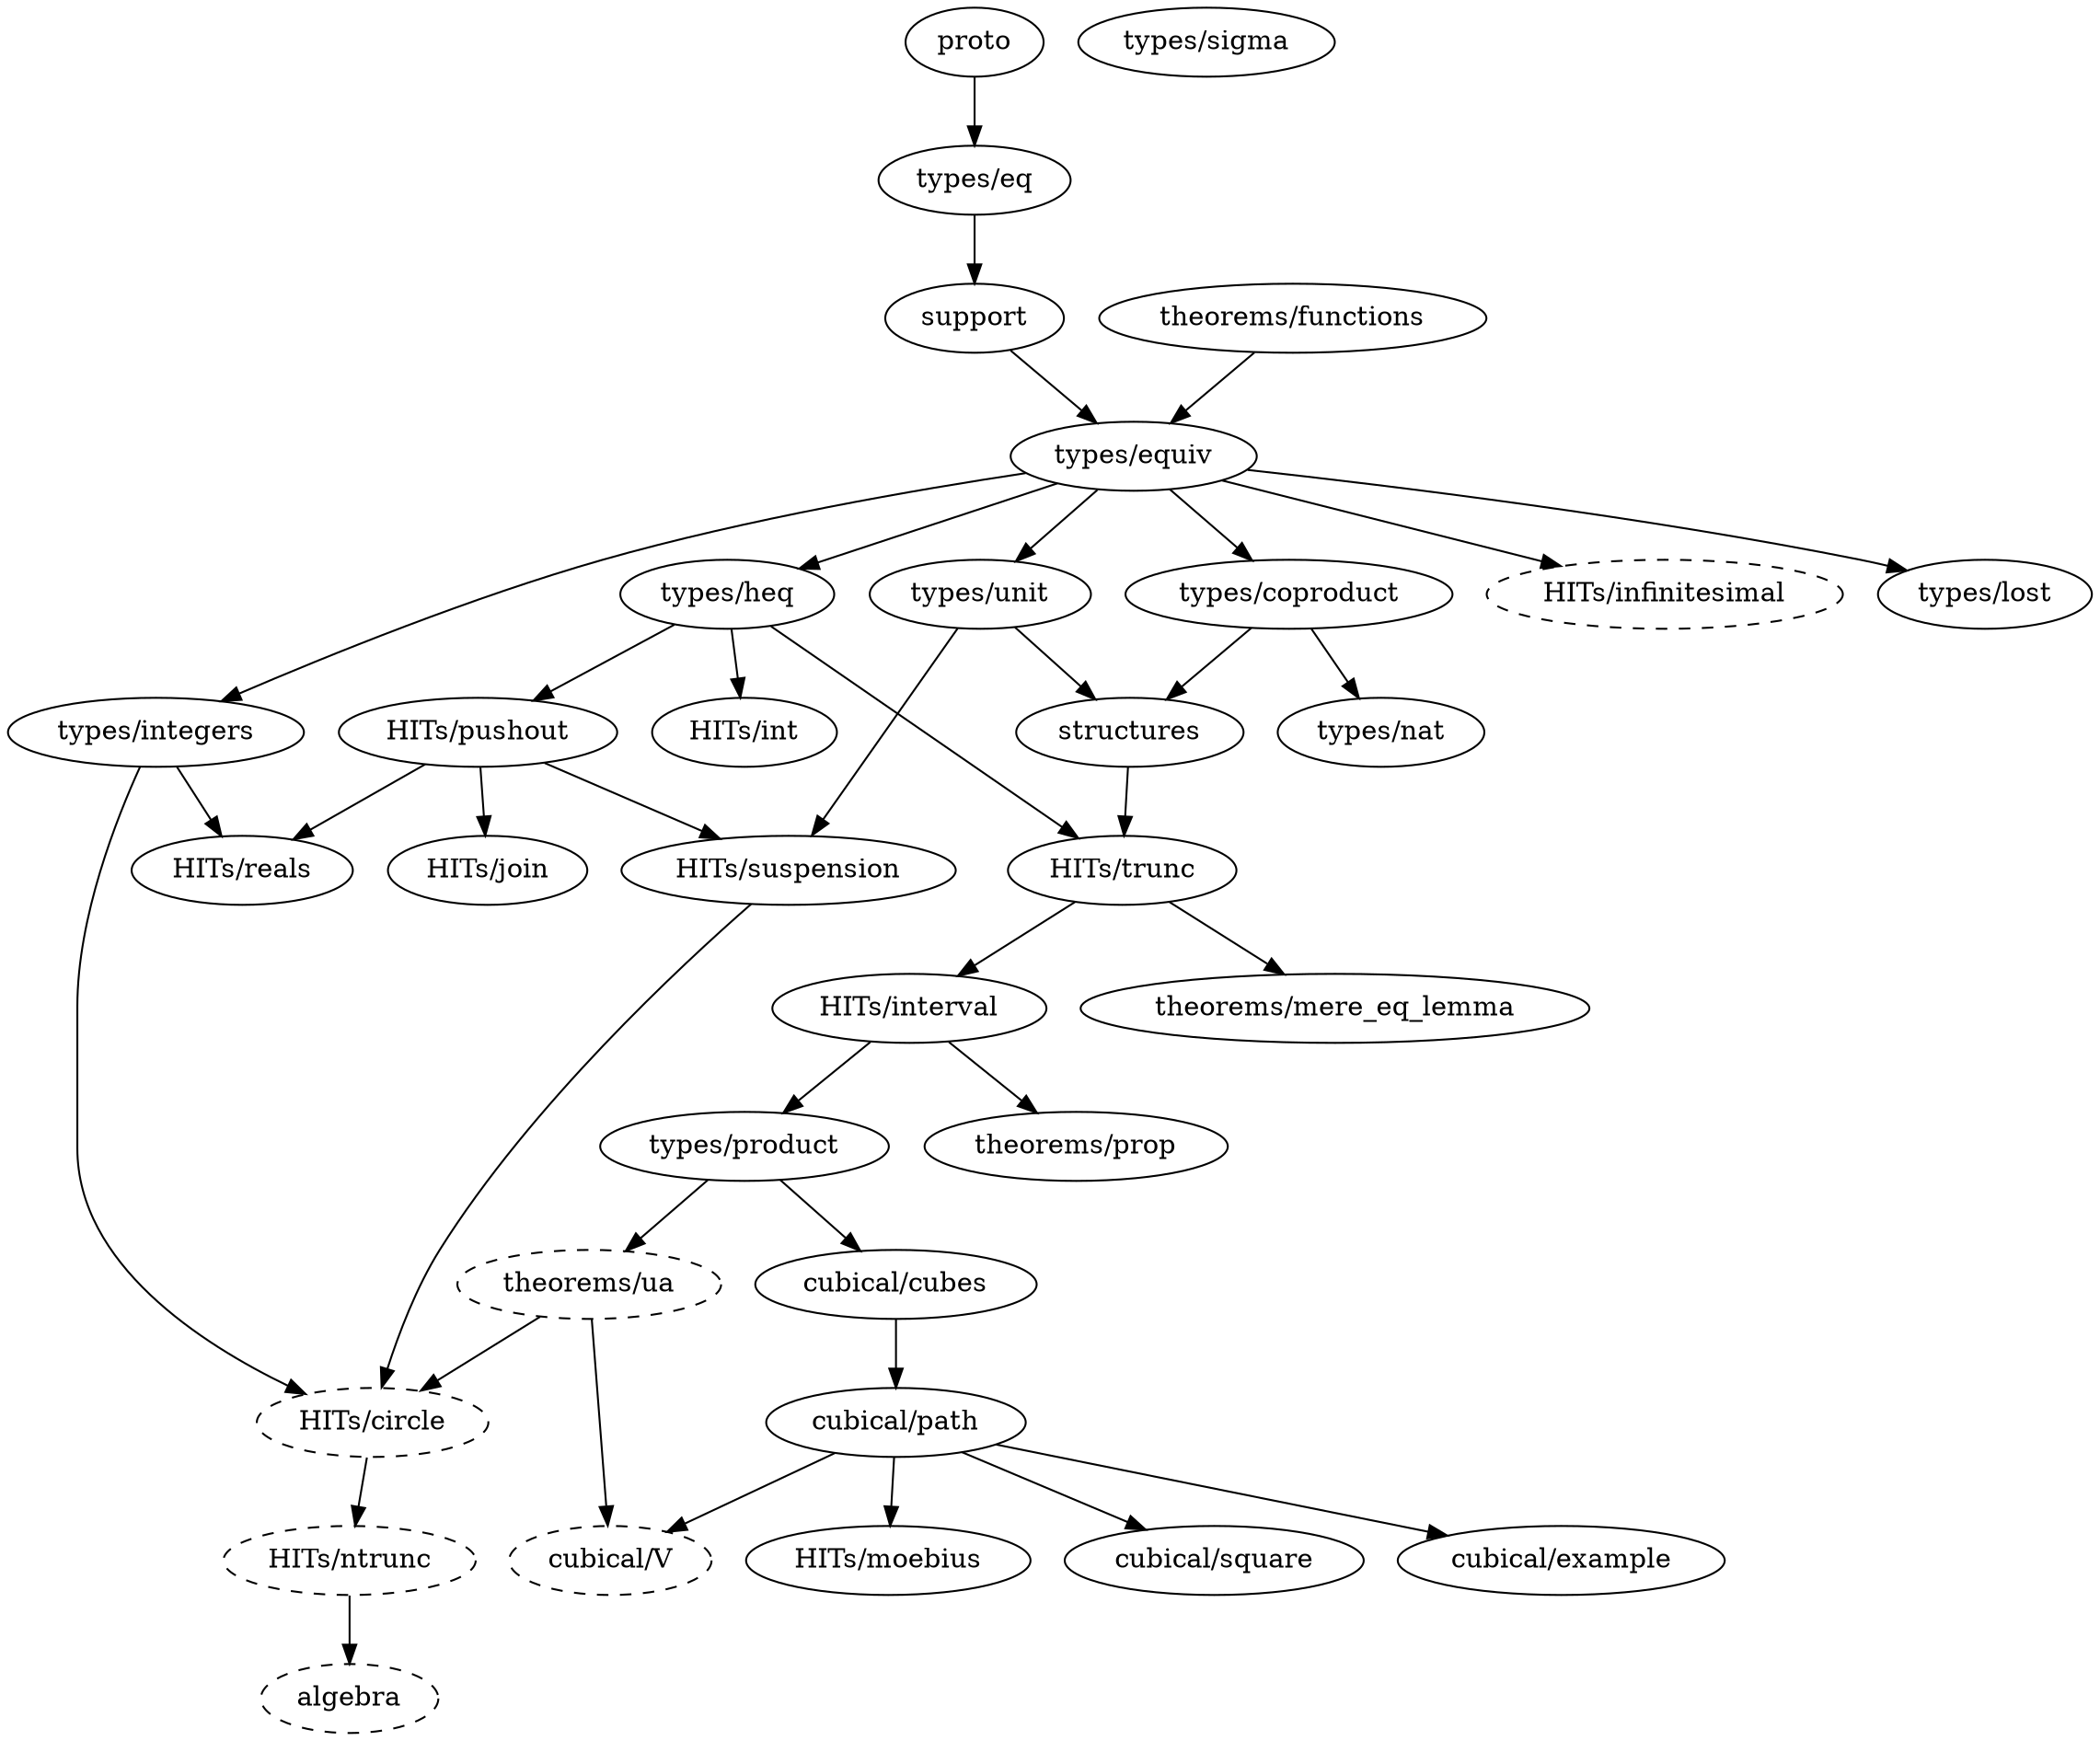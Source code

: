 digraph dependency_map {
  proto -> "types/eq"

  algebra [style=dashed]
  "HITs/ntrunc" -> algebra

  "HITs/circle" [style=dashed]
  "types/integers" -> "HITs/circle"
  "HITs/suspension" -> "HITs/circle"
  "theorems/ua" -> "HITs/circle"

  "HITs/infinitesimal" [style=dashed]
  "types/equiv" -> "HITs/infinitesimal"

  "types/equiv" -> "types/coproduct"

  "types/product" -> "cubical/cubes"
  "cubical/cubes" -> "cubical/path"
  "cubical/path" -> "cubical/square"
  "cubical/path" -> "cubical/example"

  "cubical/V" [style=dashed]
  "theorems/ua" -> "cubical/V"
  "cubical/path" -> "cubical/V"

  "types/equiv" -> "types/heq"
  "types/equiv" -> "types/integers"

  support -> "types/equiv"
  "theorems/functions" -> "types/equiv"

  "types/heq" -> "HITs/int"

  "HITs/trunc" -> "HITs/interval"

  "HITs/pushout" -> "HITs/join"

  "cubical/path" -> "HITs/moebius"

  "HITs/trunc" -> "theorems/mere_eq_lemma"

  "HITs/ntrunc" [style=dashed]
  "HITs/circle" -> "HITs/ntrunc"

  "HITs/interval" -> "types/product"

  "HITs/interval" -> "theorems/prop"

  "types/heq" -> "HITs/pushout"

  "HITs/pushout" -> "HITs/reals"
  "types/integers" -> "HITs/reals"

  "types/unit" -> structures
  "types/coproduct" -> structures

  "types/eq" -> support

  "HITs/pushout" -> "HITs/suspension"
  "types/unit" -> "HITs/suspension"

  structures -> "HITs/trunc"
  "types/heq" -> "HITs/trunc"

  "theorems/ua" [style=dashed]
  "types/product" -> "theorems/ua"

  "types/equiv" -> "types/unit"

  "types/coproduct" -> "types/nat"

  "types/equiv" -> "types/lost"

  "types/sigma"
}